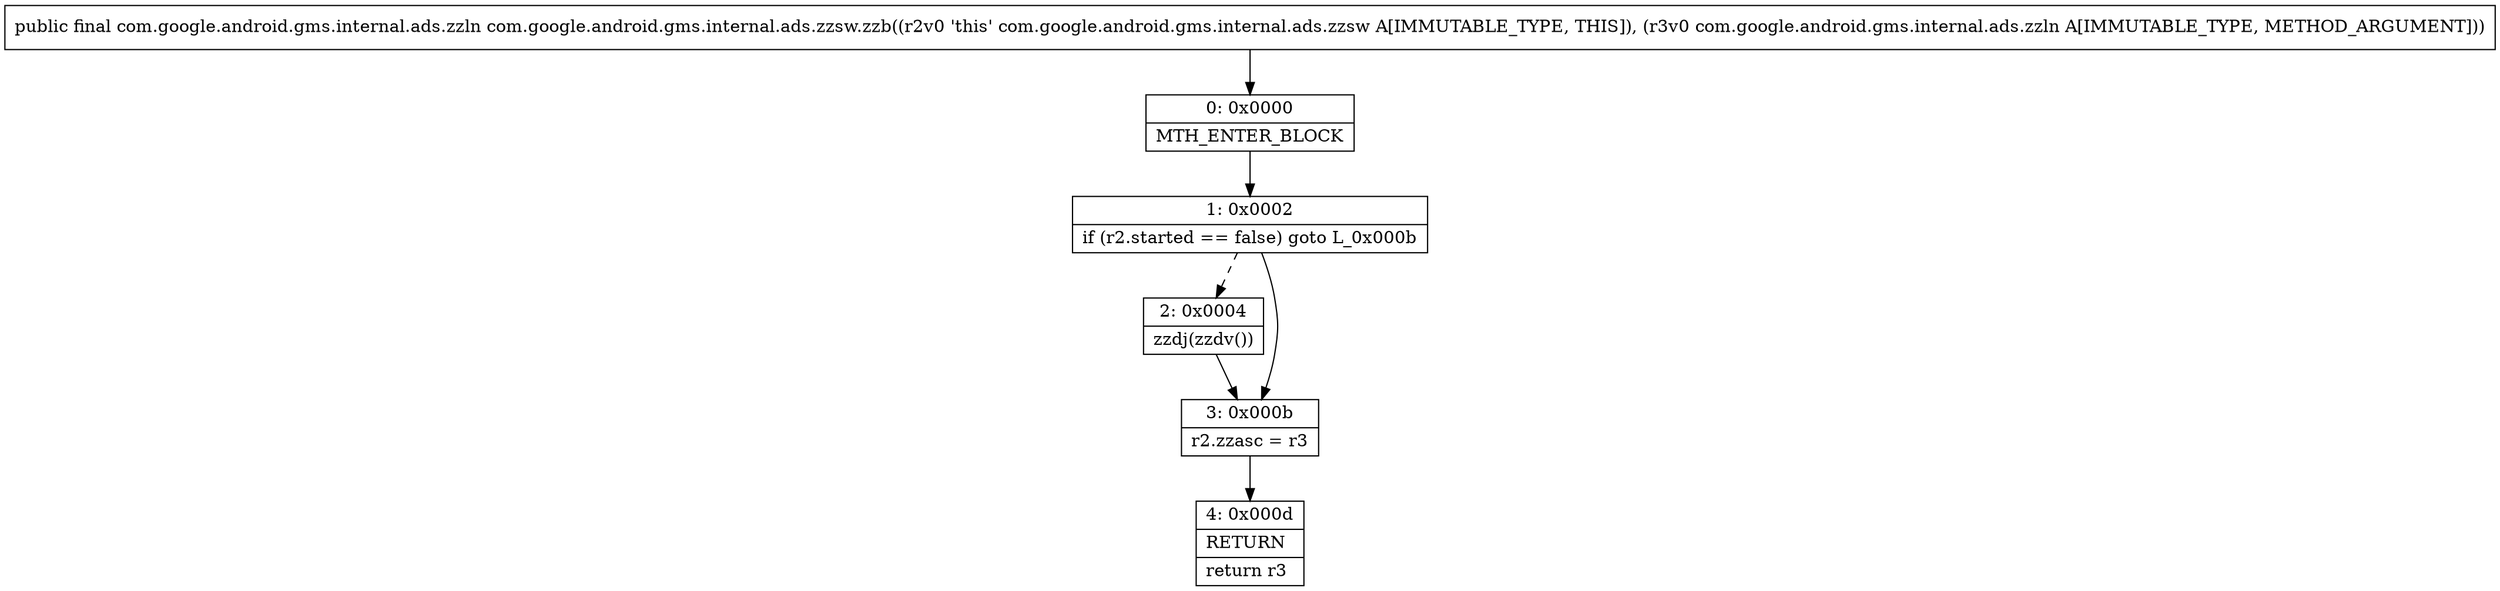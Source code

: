 digraph "CFG forcom.google.android.gms.internal.ads.zzsw.zzb(Lcom\/google\/android\/gms\/internal\/ads\/zzln;)Lcom\/google\/android\/gms\/internal\/ads\/zzln;" {
Node_0 [shape=record,label="{0\:\ 0x0000|MTH_ENTER_BLOCK\l}"];
Node_1 [shape=record,label="{1\:\ 0x0002|if (r2.started == false) goto L_0x000b\l}"];
Node_2 [shape=record,label="{2\:\ 0x0004|zzdj(zzdv())\l}"];
Node_3 [shape=record,label="{3\:\ 0x000b|r2.zzasc = r3\l}"];
Node_4 [shape=record,label="{4\:\ 0x000d|RETURN\l|return r3\l}"];
MethodNode[shape=record,label="{public final com.google.android.gms.internal.ads.zzln com.google.android.gms.internal.ads.zzsw.zzb((r2v0 'this' com.google.android.gms.internal.ads.zzsw A[IMMUTABLE_TYPE, THIS]), (r3v0 com.google.android.gms.internal.ads.zzln A[IMMUTABLE_TYPE, METHOD_ARGUMENT])) }"];
MethodNode -> Node_0;
Node_0 -> Node_1;
Node_1 -> Node_2[style=dashed];
Node_1 -> Node_3;
Node_2 -> Node_3;
Node_3 -> Node_4;
}

